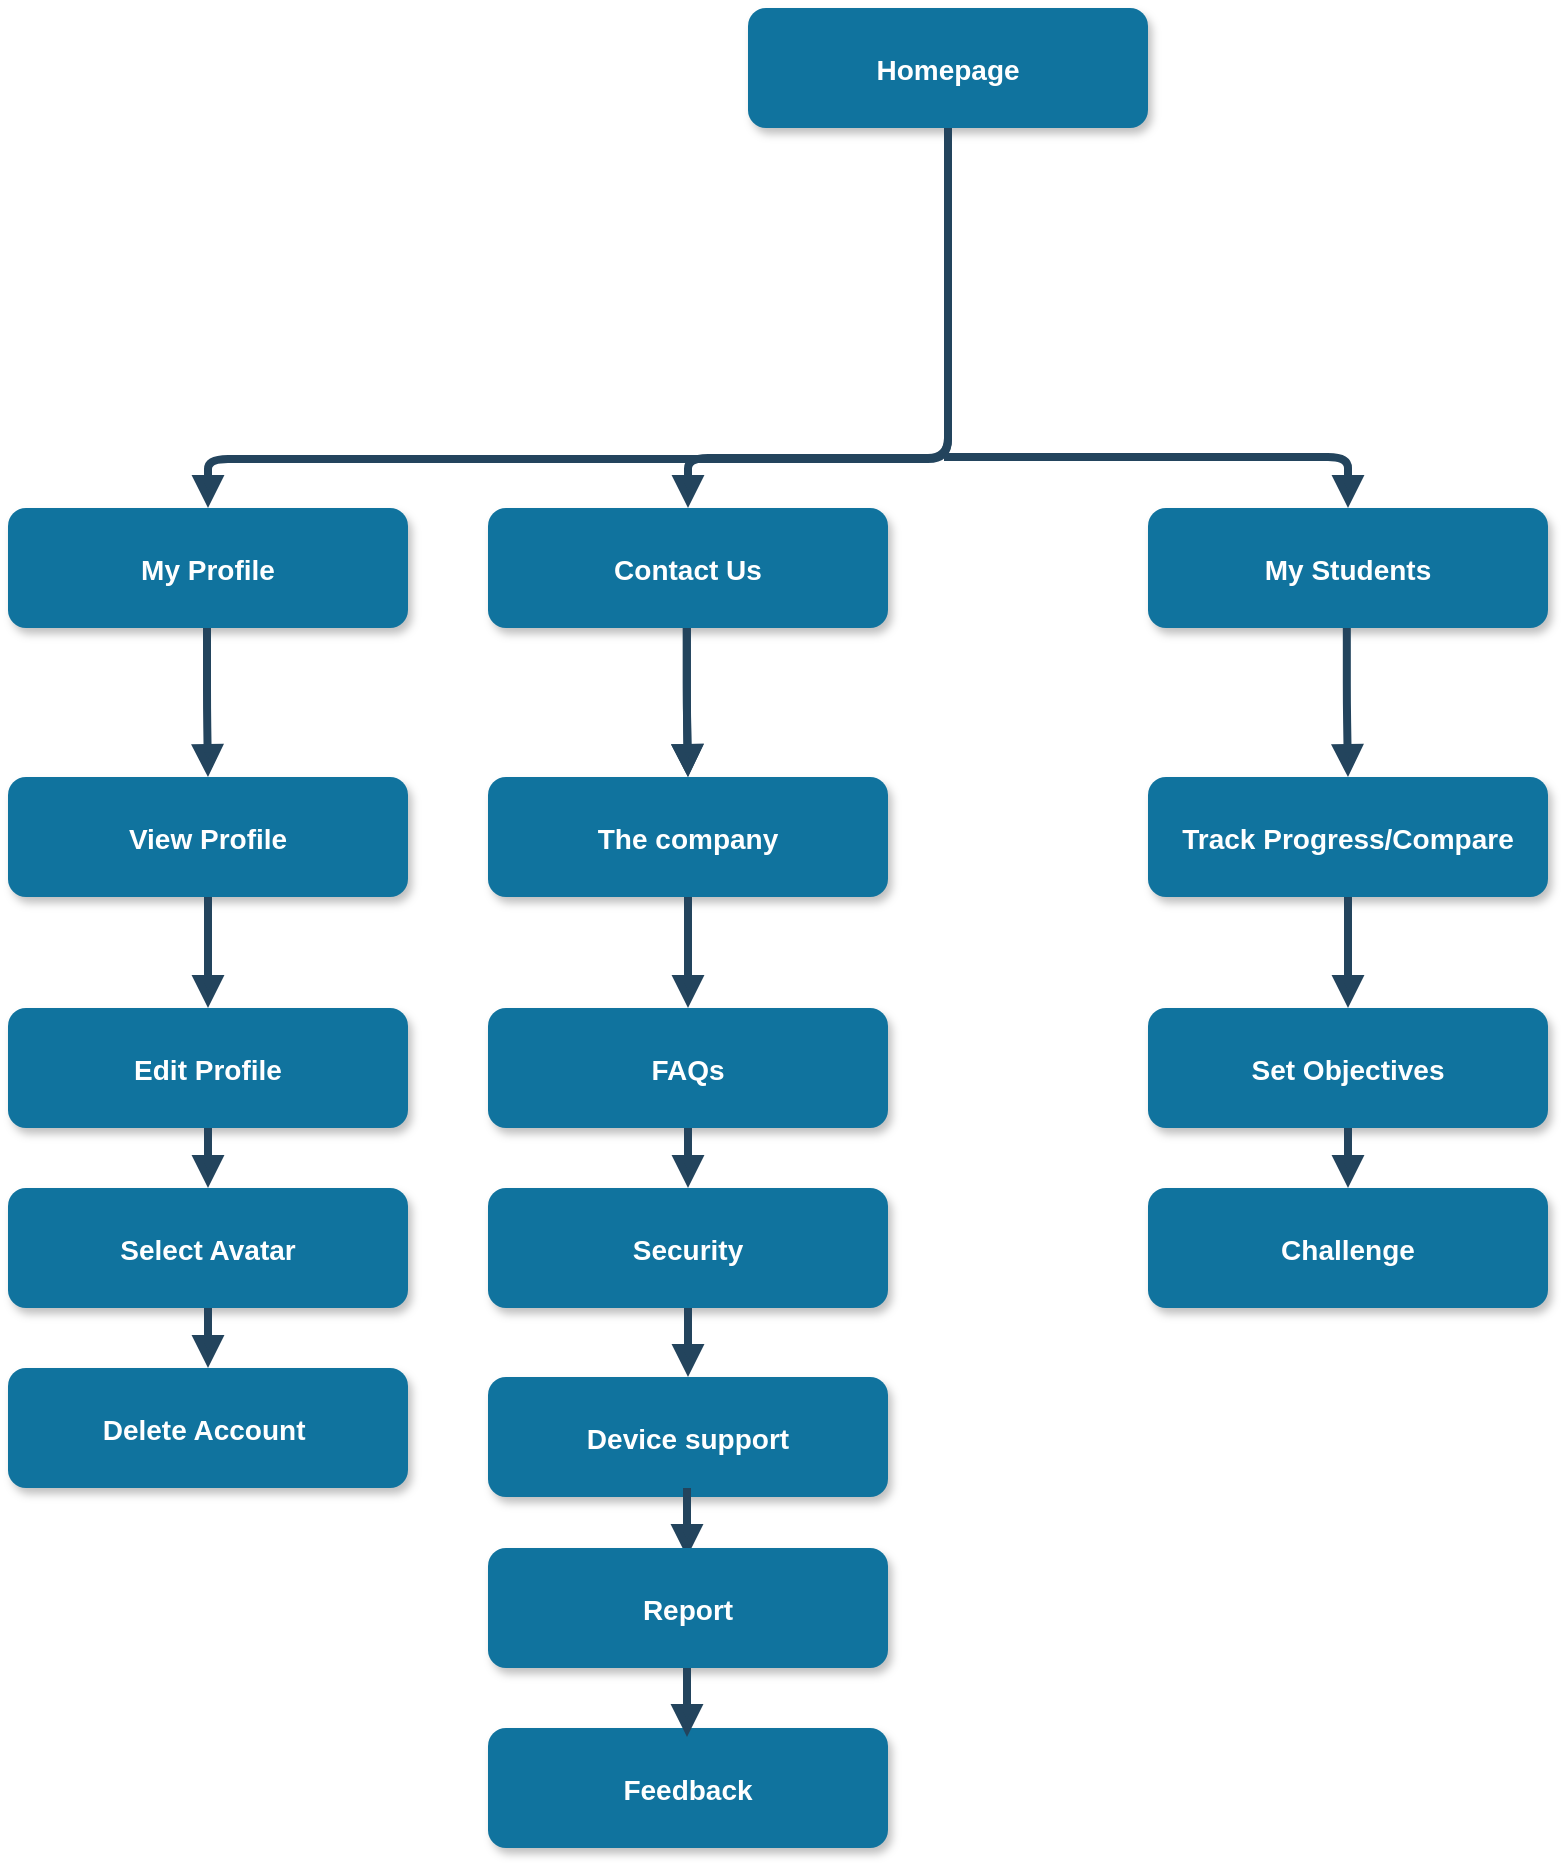 <mxfile version="14.1.8" type="device"><diagram name="Page-1" id="97916047-d0de-89f5-080d-49f4d83e522f"><mxGraphModel dx="1875" dy="866" grid="1" gridSize="10" guides="1" tooltips="1" connect="1" arrows="1" fold="1" page="1" pageScale="1.5" pageWidth="1169" pageHeight="827" background="#ffffff" math="0" shadow="0"><root><mxCell id="0"/><mxCell id="1" parent="0"/><mxCell id="1gccerFtv9zUNYP_w5xT-55" value="Homepage" style="rounded=1;fillColor=#10739E;strokeColor=none;shadow=1;gradientColor=none;fontStyle=1;fontColor=#FFFFFF;fontSize=14;" vertex="1" parent="1"><mxGeometry x="700" y="40" width="200" height="60" as="geometry"/></mxCell><mxCell id="1gccerFtv9zUNYP_w5xT-56" value="My Profile" style="rounded=1;fillColor=#10739E;strokeColor=none;shadow=1;gradientColor=none;fontStyle=1;fontColor=#FFFFFF;fontSize=14;" vertex="1" parent="1"><mxGeometry x="330" y="290" width="200" height="60" as="geometry"/></mxCell><mxCell id="1gccerFtv9zUNYP_w5xT-57" value="Contact Us" style="rounded=1;fillColor=#10739E;strokeColor=none;shadow=1;gradientColor=none;fontStyle=1;fontColor=#FFFFFF;fontSize=14;" vertex="1" parent="1"><mxGeometry x="570" y="290" width="200" height="60" as="geometry"/></mxCell><mxCell id="1gccerFtv9zUNYP_w5xT-58" value="My Students" style="rounded=1;fillColor=#10739E;strokeColor=none;shadow=1;gradientColor=none;fontStyle=1;fontColor=#FFFFFF;fontSize=14;" vertex="1" parent="1"><mxGeometry x="900" y="290" width="200" height="60" as="geometry"/></mxCell><mxCell id="1gccerFtv9zUNYP_w5xT-60" value="View Profile" style="rounded=1;fillColor=#10739E;strokeColor=none;shadow=1;gradientColor=none;fontStyle=1;fontColor=#FFFFFF;fontSize=14;" vertex="1" parent="1"><mxGeometry x="330" y="424.5" width="200" height="60" as="geometry"/></mxCell><mxCell id="1gccerFtv9zUNYP_w5xT-61" value="Edit Profile" style="rounded=1;fillColor=#10739E;strokeColor=none;shadow=1;gradientColor=none;fontStyle=1;fontColor=#FFFFFF;fontSize=14;" vertex="1" parent="1"><mxGeometry x="330" y="540" width="200" height="60" as="geometry"/></mxCell><mxCell id="1gccerFtv9zUNYP_w5xT-62" value="Select Avatar" style="rounded=1;fillColor=#10739E;strokeColor=none;shadow=1;gradientColor=none;fontStyle=1;fontColor=#FFFFFF;fontSize=14;" vertex="1" parent="1"><mxGeometry x="330" y="630" width="200" height="60" as="geometry"/></mxCell><mxCell id="1gccerFtv9zUNYP_w5xT-63" value="Delete Account " style="rounded=1;fillColor=#10739E;strokeColor=none;shadow=1;gradientColor=none;fontStyle=1;fontColor=#FFFFFF;fontSize=14;" vertex="1" parent="1"><mxGeometry x="330" y="720" width="200" height="60" as="geometry"/></mxCell><mxCell id="1gccerFtv9zUNYP_w5xT-64" value="The company" style="rounded=1;fillColor=#10739E;strokeColor=none;shadow=1;gradientColor=none;fontStyle=1;fontColor=#FFFFFF;fontSize=14;" vertex="1" parent="1"><mxGeometry x="570" y="424.5" width="200" height="60" as="geometry"/></mxCell><mxCell id="1gccerFtv9zUNYP_w5xT-65" value="FAQs" style="rounded=1;fillColor=#10739E;strokeColor=none;shadow=1;gradientColor=none;fontStyle=1;fontColor=#FFFFFF;fontSize=14;" vertex="1" parent="1"><mxGeometry x="570" y="540" width="200" height="60" as="geometry"/></mxCell><mxCell id="1gccerFtv9zUNYP_w5xT-66" value="Security" style="rounded=1;fillColor=#10739E;strokeColor=none;shadow=1;gradientColor=none;fontStyle=1;fontColor=#FFFFFF;fontSize=14;" vertex="1" parent="1"><mxGeometry x="570" y="630" width="200" height="60" as="geometry"/></mxCell><mxCell id="1gccerFtv9zUNYP_w5xT-67" value="Device support" style="rounded=1;fillColor=#10739E;strokeColor=none;shadow=1;gradientColor=none;fontStyle=1;fontColor=#FFFFFF;fontSize=14;" vertex="1" parent="1"><mxGeometry x="570" y="724.5" width="200" height="60" as="geometry"/></mxCell><mxCell id="1gccerFtv9zUNYP_w5xT-68" value="Track Progress/Compare" style="rounded=1;fillColor=#10739E;strokeColor=none;shadow=1;gradientColor=none;fontStyle=1;fontColor=#FFFFFF;fontSize=14;" vertex="1" parent="1"><mxGeometry x="900" y="424.5" width="200" height="60" as="geometry"/></mxCell><mxCell id="1gccerFtv9zUNYP_w5xT-69" value="Set Objectives" style="rounded=1;fillColor=#10739E;strokeColor=none;shadow=1;gradientColor=none;fontStyle=1;fontColor=#FFFFFF;fontSize=14;" vertex="1" parent="1"><mxGeometry x="900" y="540" width="200" height="60" as="geometry"/></mxCell><mxCell id="1gccerFtv9zUNYP_w5xT-70" value="Challenge" style="rounded=1;fillColor=#10739E;strokeColor=none;shadow=1;gradientColor=none;fontStyle=1;fontColor=#FFFFFF;fontSize=14;" vertex="1" parent="1"><mxGeometry x="900" y="630" width="200" height="60" as="geometry"/></mxCell><mxCell id="1gccerFtv9zUNYP_w5xT-76" value="" style="edgeStyle=elbowEdgeStyle;elbow=vertical;strokeWidth=4;endArrow=block;endFill=1;fontStyle=1;strokeColor=#23445D;" edge="1" parent="1" target="1gccerFtv9zUNYP_w5xT-57"><mxGeometry x="50" width="100" height="100" as="geometry"><mxPoint x="800" y="240" as="sourcePoint"/><mxPoint x="150" as="targetPoint"/></mxGeometry></mxCell><mxCell id="1gccerFtv9zUNYP_w5xT-77" value="" style="edgeStyle=elbowEdgeStyle;elbow=vertical;strokeWidth=4;endArrow=block;endFill=1;fontStyle=1;strokeColor=#23445D;exitX=0.5;exitY=1;exitDx=0;exitDy=0;" edge="1" parent="1" source="1gccerFtv9zUNYP_w5xT-55" target="1gccerFtv9zUNYP_w5xT-56"><mxGeometry x="50" width="100" height="100" as="geometry"><mxPoint x="800" y="240" as="sourcePoint"/><mxPoint x="150" as="targetPoint"/><Array as="points"><mxPoint x="800" y="265.5"/><mxPoint x="818" y="265.5"/></Array></mxGeometry></mxCell><mxCell id="1gccerFtv9zUNYP_w5xT-79" value="" style="edgeStyle=elbowEdgeStyle;elbow=vertical;strokeWidth=4;endArrow=block;endFill=1;fontStyle=1;strokeColor=#23445D;" edge="1" parent="1" source="1gccerFtv9zUNYP_w5xT-60" target="1gccerFtv9zUNYP_w5xT-61"><mxGeometry x="90" width="100" height="100" as="geometry"><mxPoint x="90" y="100" as="sourcePoint"/><mxPoint x="190" as="targetPoint"/></mxGeometry></mxCell><mxCell id="1gccerFtv9zUNYP_w5xT-80" value="" style="edgeStyle=elbowEdgeStyle;elbow=vertical;strokeWidth=4;endArrow=block;endFill=1;fontStyle=1;strokeColor=#23445D;" edge="1" parent="1" source="1gccerFtv9zUNYP_w5xT-61" target="1gccerFtv9zUNYP_w5xT-62"><mxGeometry x="90" y="10" width="100" height="100" as="geometry"><mxPoint x="90" y="110" as="sourcePoint"/><mxPoint x="190" y="10" as="targetPoint"/></mxGeometry></mxCell><mxCell id="1gccerFtv9zUNYP_w5xT-81" value="" style="edgeStyle=elbowEdgeStyle;elbow=vertical;strokeWidth=4;endArrow=block;endFill=1;fontStyle=1;strokeColor=#23445D;" edge="1" parent="1" source="1gccerFtv9zUNYP_w5xT-62" target="1gccerFtv9zUNYP_w5xT-63"><mxGeometry x="90" y="20" width="100" height="100" as="geometry"><mxPoint x="90" y="120" as="sourcePoint"/><mxPoint x="190" y="20" as="targetPoint"/></mxGeometry></mxCell><mxCell id="1gccerFtv9zUNYP_w5xT-82" value="" style="edgeStyle=elbowEdgeStyle;elbow=vertical;strokeWidth=4;endArrow=block;endFill=1;fontStyle=1;strokeColor=#23445D;" edge="1" parent="1" source="1gccerFtv9zUNYP_w5xT-64" target="1gccerFtv9zUNYP_w5xT-65"><mxGeometry x="90" width="100" height="100" as="geometry"><mxPoint x="90" y="100" as="sourcePoint"/><mxPoint x="190" as="targetPoint"/></mxGeometry></mxCell><mxCell id="1gccerFtv9zUNYP_w5xT-83" value="" style="edgeStyle=elbowEdgeStyle;elbow=vertical;strokeWidth=4;endArrow=block;endFill=1;fontStyle=1;strokeColor=#23445D;" edge="1" parent="1" source="1gccerFtv9zUNYP_w5xT-65" target="1gccerFtv9zUNYP_w5xT-66"><mxGeometry x="90" y="10" width="100" height="100" as="geometry"><mxPoint x="90" y="110" as="sourcePoint"/><mxPoint x="190" y="10" as="targetPoint"/></mxGeometry></mxCell><mxCell id="1gccerFtv9zUNYP_w5xT-84" value="" style="edgeStyle=elbowEdgeStyle;elbow=vertical;strokeWidth=4;endArrow=block;endFill=1;fontStyle=1;strokeColor=#23445D;" edge="1" parent="1" source="1gccerFtv9zUNYP_w5xT-66" target="1gccerFtv9zUNYP_w5xT-67"><mxGeometry x="90" y="20" width="100" height="100" as="geometry"><mxPoint x="90" y="120" as="sourcePoint"/><mxPoint x="190" y="20" as="targetPoint"/></mxGeometry></mxCell><mxCell id="1gccerFtv9zUNYP_w5xT-85" value="" style="edgeStyle=elbowEdgeStyle;elbow=vertical;strokeWidth=4;endArrow=block;endFill=1;fontStyle=1;strokeColor=#23445D;" edge="1" parent="1" source="1gccerFtv9zUNYP_w5xT-68" target="1gccerFtv9zUNYP_w5xT-69"><mxGeometry x="100" width="100" height="100" as="geometry"><mxPoint x="100" y="100" as="sourcePoint"/><mxPoint x="200" as="targetPoint"/></mxGeometry></mxCell><mxCell id="1gccerFtv9zUNYP_w5xT-86" value="" style="edgeStyle=elbowEdgeStyle;elbow=vertical;strokeWidth=4;endArrow=block;endFill=1;fontStyle=1;strokeColor=#23445D;" edge="1" parent="1" source="1gccerFtv9zUNYP_w5xT-69" target="1gccerFtv9zUNYP_w5xT-70"><mxGeometry x="100" y="10" width="100" height="100" as="geometry"><mxPoint x="100" y="110" as="sourcePoint"/><mxPoint x="200" y="10" as="targetPoint"/></mxGeometry></mxCell><mxCell id="1gccerFtv9zUNYP_w5xT-92" value="" style="edgeStyle=elbowEdgeStyle;elbow=vertical;strokeWidth=4;endArrow=block;endFill=1;fontStyle=1;strokeColor=#23445D;entryX=0.5;entryY=0;entryDx=0;entryDy=0;" edge="1" parent="1" target="1gccerFtv9zUNYP_w5xT-58"><mxGeometry x="60" y="10" width="100" height="100" as="geometry"><mxPoint x="798.0" y="264.5" as="sourcePoint"/><mxPoint x="680" y="300" as="targetPoint"/><Array as="points"><mxPoint x="798" y="264.5"/></Array></mxGeometry></mxCell><mxCell id="1gccerFtv9zUNYP_w5xT-99" value="" style="edgeStyle=elbowEdgeStyle;elbow=vertical;strokeWidth=4;endArrow=block;endFill=1;fontStyle=1;strokeColor=#23445D;entryX=0.5;entryY=0;entryDx=0;entryDy=0;" edge="1" parent="1" target="1gccerFtv9zUNYP_w5xT-64"><mxGeometry x="39.41" width="100" height="100" as="geometry"><mxPoint x="669.41" y="350" as="sourcePoint"/><mxPoint x="669" y="420" as="targetPoint"/><Array as="points"><mxPoint x="669.41" y="390"/></Array></mxGeometry></mxCell><mxCell id="1gccerFtv9zUNYP_w5xT-100" value="" style="edgeStyle=elbowEdgeStyle;elbow=vertical;strokeWidth=4;endArrow=block;endFill=1;fontStyle=1;strokeColor=#23445D;entryX=0.5;entryY=0;entryDx=0;entryDy=0;" edge="1" parent="1" target="1gccerFtv9zUNYP_w5xT-68"><mxGeometry x="99.41" y="-134.5" width="100" height="100" as="geometry"><mxPoint x="999.41" y="350" as="sourcePoint"/><mxPoint x="999.41" y="405.5" as="targetPoint"/></mxGeometry></mxCell><mxCell id="1gccerFtv9zUNYP_w5xT-101" value="" style="edgeStyle=elbowEdgeStyle;elbow=vertical;strokeWidth=4;endArrow=block;endFill=1;fontStyle=1;strokeColor=#23445D;entryX=0.5;entryY=0;entryDx=0;entryDy=0;" edge="1" parent="1" target="1gccerFtv9zUNYP_w5xT-64"><mxGeometry x="39.41" width="100" height="100" as="geometry"><mxPoint x="669.41" y="350" as="sourcePoint"/><mxPoint x="670" y="424.5" as="targetPoint"/><Array as="points"/></mxGeometry></mxCell><mxCell id="1gccerFtv9zUNYP_w5xT-102" value="" style="edgeStyle=elbowEdgeStyle;elbow=vertical;strokeWidth=4;endArrow=block;endFill=1;fontStyle=1;strokeColor=#23445D;entryX=0.5;entryY=0;entryDx=0;entryDy=0;" edge="1" parent="1" target="1gccerFtv9zUNYP_w5xT-60"><mxGeometry x="-200.5" width="100" height="100" as="geometry"><mxPoint x="429.5" y="350" as="sourcePoint"/><mxPoint x="429.59" y="420" as="targetPoint"/><Array as="points"><mxPoint x="429.5" y="390"/></Array></mxGeometry></mxCell><mxCell id="1gccerFtv9zUNYP_w5xT-105" value="" style="edgeStyle=elbowEdgeStyle;elbow=vertical;strokeWidth=4;endArrow=block;endFill=1;fontStyle=1;strokeColor=#23445D;" edge="1" parent="1"><mxGeometry x="89.5" y="110" width="100" height="100" as="geometry"><mxPoint x="669.5" y="780" as="sourcePoint"/><mxPoint x="669.5" y="814.5" as="targetPoint"/></mxGeometry></mxCell><mxCell id="1gccerFtv9zUNYP_w5xT-106" value="Report" style="rounded=1;fillColor=#10739E;strokeColor=none;shadow=1;gradientColor=none;fontStyle=1;fontColor=#FFFFFF;fontSize=14;" vertex="1" parent="1"><mxGeometry x="570" y="810" width="200" height="60" as="geometry"/></mxCell><mxCell id="1gccerFtv9zUNYP_w5xT-107" value="Feedback" style="rounded=1;fillColor=#10739E;strokeColor=none;shadow=1;gradientColor=none;fontStyle=1;fontColor=#FFFFFF;fontSize=14;" vertex="1" parent="1"><mxGeometry x="570" y="900" width="200" height="60" as="geometry"/></mxCell><mxCell id="1gccerFtv9zUNYP_w5xT-108" value="" style="edgeStyle=elbowEdgeStyle;elbow=vertical;strokeWidth=4;endArrow=block;endFill=1;fontStyle=1;strokeColor=#23445D;" edge="1" parent="1"><mxGeometry x="89.5" y="200" width="100" height="100" as="geometry"><mxPoint x="669.5" y="870" as="sourcePoint"/><mxPoint x="669.5" y="904.5" as="targetPoint"/></mxGeometry></mxCell></root></mxGraphModel></diagram></mxfile>